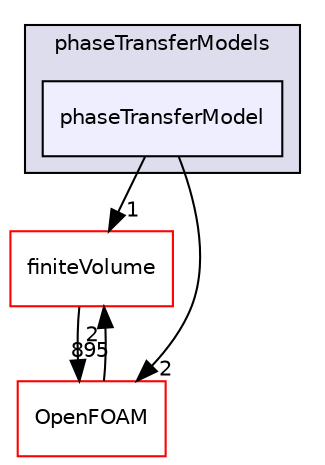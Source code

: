 digraph "src/phaseSystemModels/reactingEulerFoam/interfacialModels/phaseTransferModels/phaseTransferModel" {
  bgcolor=transparent;
  compound=true
  node [ fontsize="10", fontname="Helvetica"];
  edge [ labelfontsize="10", labelfontname="Helvetica"];
  subgraph clusterdir_61d3f5f251303e122d963af23ab0f86d {
    graph [ bgcolor="#ddddee", pencolor="black", label="phaseTransferModels" fontname="Helvetica", fontsize="10", URL="dir_61d3f5f251303e122d963af23ab0f86d.html"]
  dir_698827b4786ea970138c89b7120205a8 [shape=box, label="phaseTransferModel", style="filled", fillcolor="#eeeeff", pencolor="black", URL="dir_698827b4786ea970138c89b7120205a8.html"];
  }
  dir_9bd15774b555cf7259a6fa18f99fe99b [shape=box label="finiteVolume" color="red" URL="dir_9bd15774b555cf7259a6fa18f99fe99b.html"];
  dir_c5473ff19b20e6ec4dfe5c310b3778a8 [shape=box label="OpenFOAM" color="red" URL="dir_c5473ff19b20e6ec4dfe5c310b3778a8.html"];
  dir_9bd15774b555cf7259a6fa18f99fe99b->dir_c5473ff19b20e6ec4dfe5c310b3778a8 [headlabel="895", labeldistance=1.5 headhref="dir_000814_002151.html"];
  dir_c5473ff19b20e6ec4dfe5c310b3778a8->dir_9bd15774b555cf7259a6fa18f99fe99b [headlabel="2", labeldistance=1.5 headhref="dir_002151_000814.html"];
  dir_698827b4786ea970138c89b7120205a8->dir_9bd15774b555cf7259a6fa18f99fe99b [headlabel="1", labeldistance=1.5 headhref="dir_003145_000814.html"];
  dir_698827b4786ea970138c89b7120205a8->dir_c5473ff19b20e6ec4dfe5c310b3778a8 [headlabel="2", labeldistance=1.5 headhref="dir_003145_002151.html"];
}
